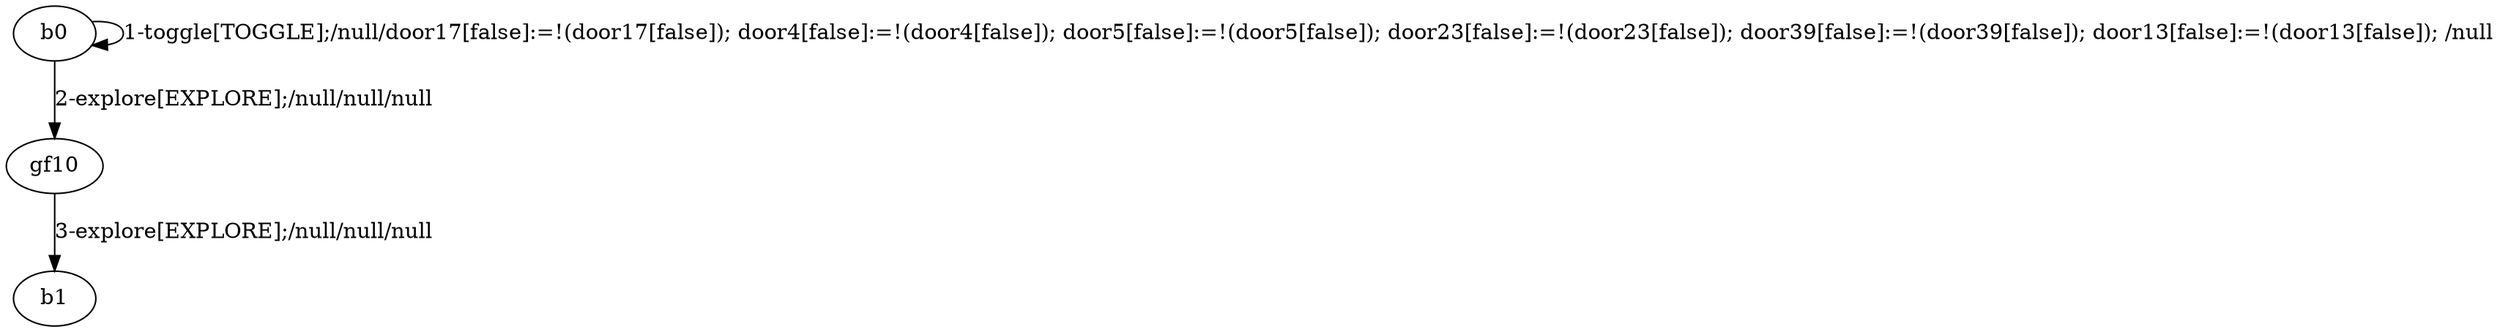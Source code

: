 # Total number of goals covered by this test: 3
# b0 --> gf10
# b0 --> b0
# gf10 --> b1

digraph g {
"b0" -> "b0" [label = "1-toggle[TOGGLE];/null/door17[false]:=!(door17[false]); door4[false]:=!(door4[false]); door5[false]:=!(door5[false]); door23[false]:=!(door23[false]); door39[false]:=!(door39[false]); door13[false]:=!(door13[false]); /null"];
"b0" -> "gf10" [label = "2-explore[EXPLORE];/null/null/null"];
"gf10" -> "b1" [label = "3-explore[EXPLORE];/null/null/null"];
}